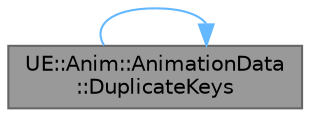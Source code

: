 digraph "UE::Anim::AnimationData::DuplicateKeys"
{
 // INTERACTIVE_SVG=YES
 // LATEX_PDF_SIZE
  bgcolor="transparent";
  edge [fontname=Helvetica,fontsize=10,labelfontname=Helvetica,labelfontsize=10];
  node [fontname=Helvetica,fontsize=10,shape=box,height=0.2,width=0.4];
  rankdir="LR";
  Node1 [id="Node000001",label="UE::Anim::AnimationData\l::DuplicateKeys",height=0.2,width=0.4,color="gray40", fillcolor="grey60", style="filled", fontcolor="black",tooltip="Insert duplicate key(s) for all tracks for the provided Animation Sequence."];
  Node1 -> Node1 [id="edge1_Node000001_Node000001",color="steelblue1",style="solid",tooltip=" "];
}
